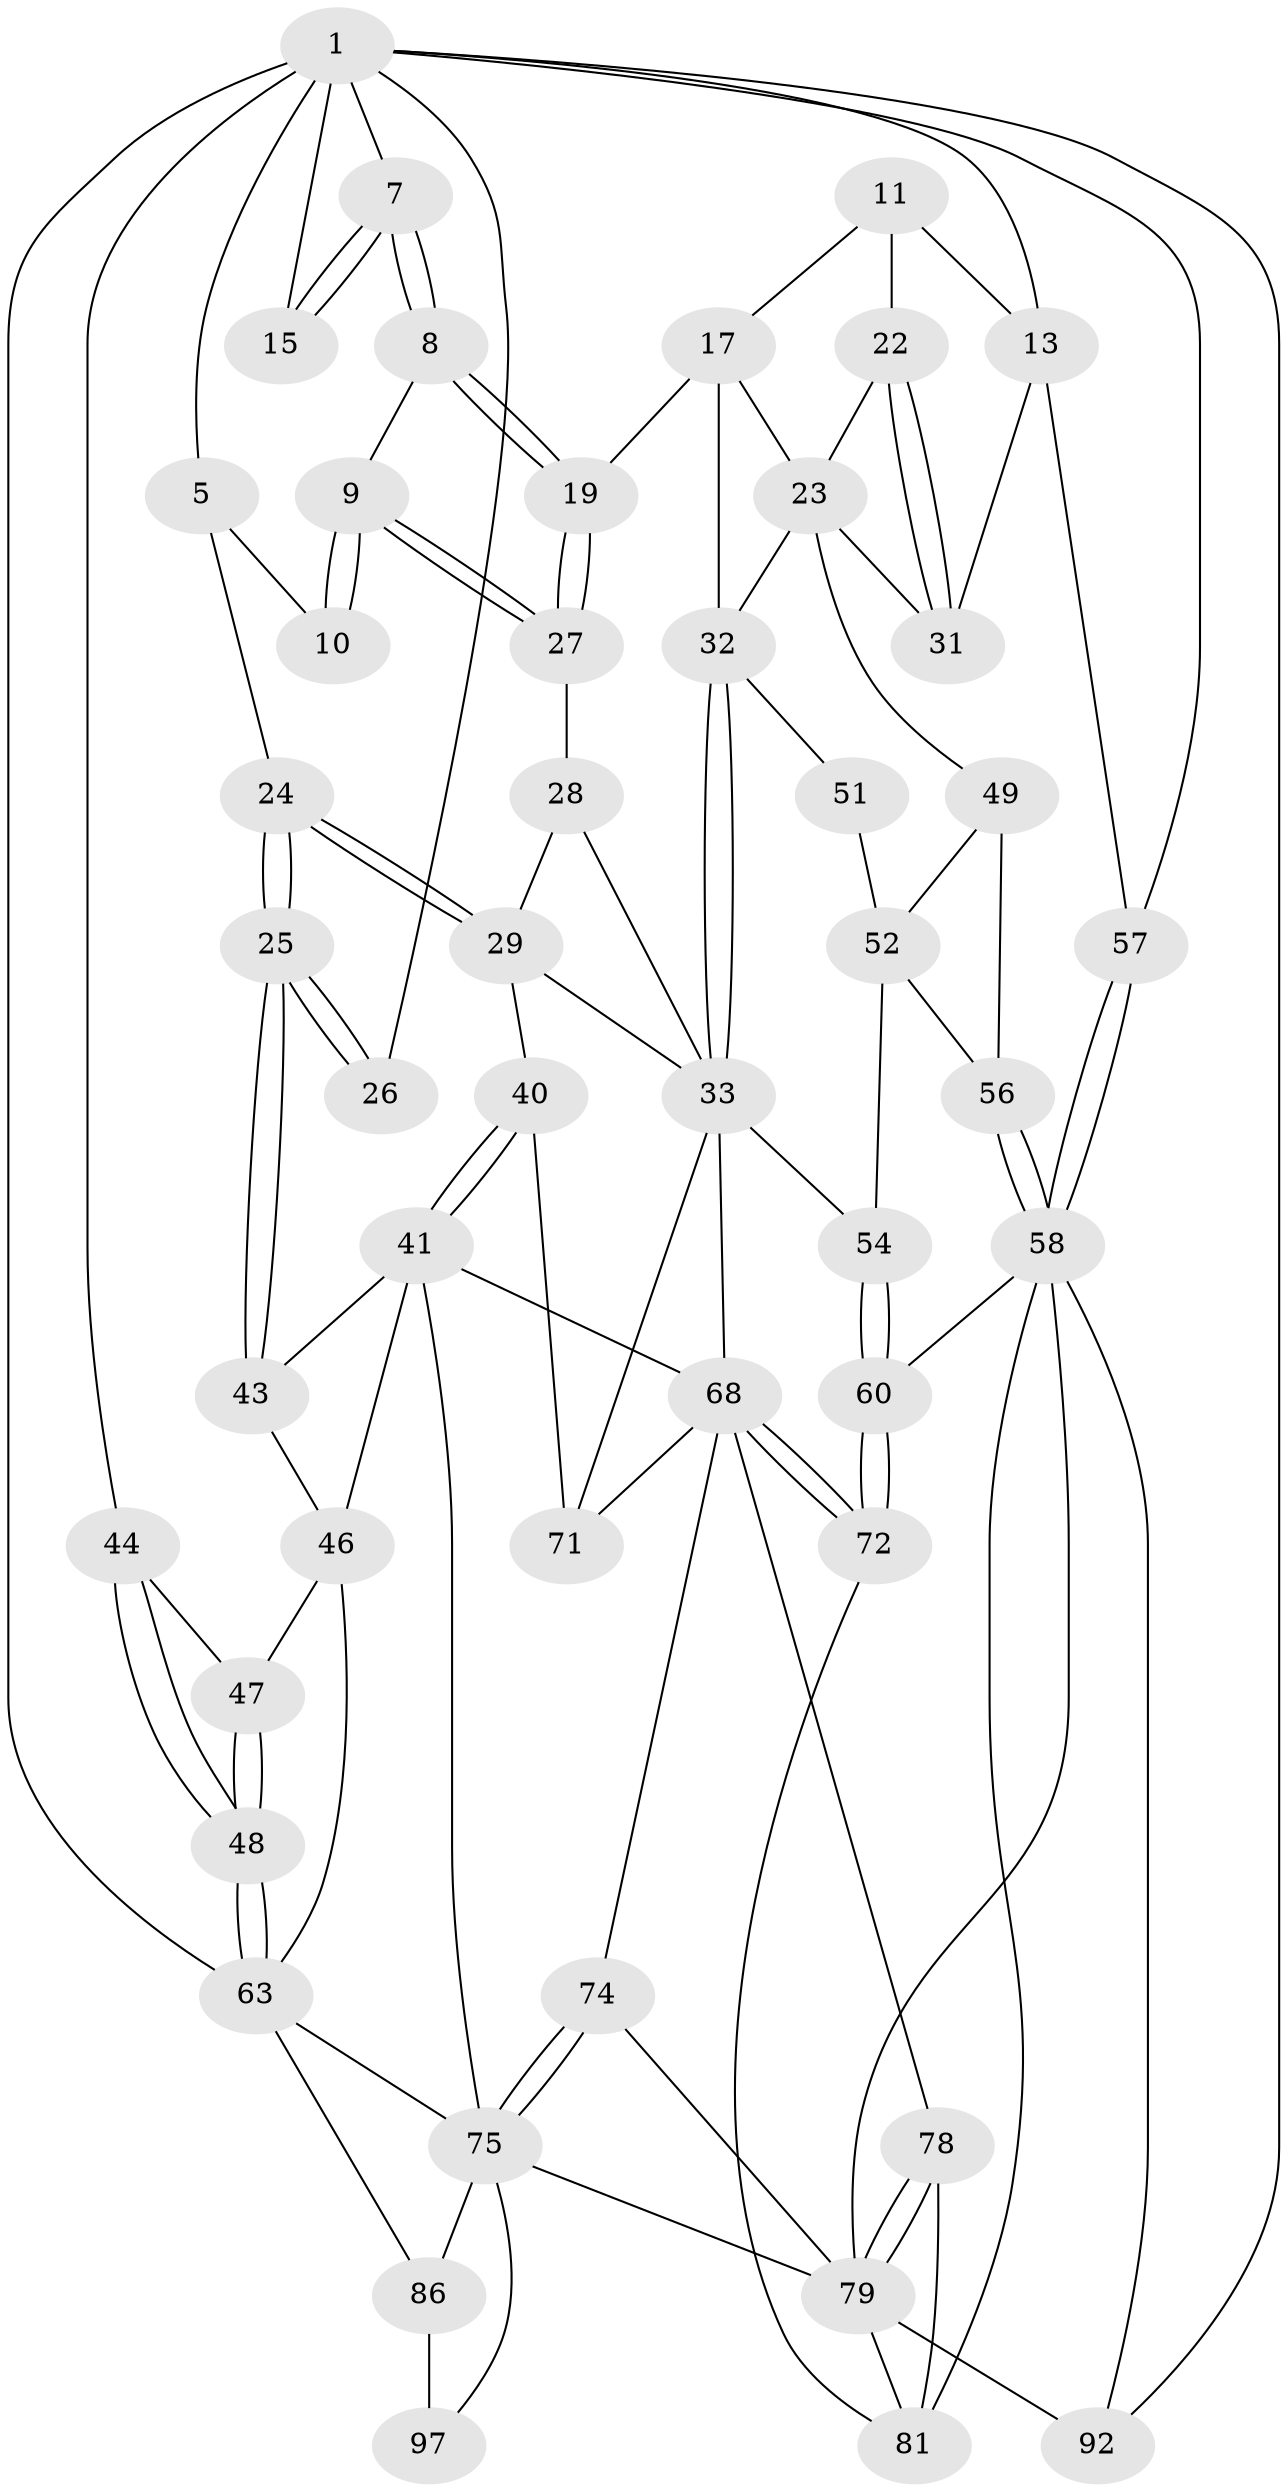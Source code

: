 // original degree distribution, {3: 0.061224489795918366, 6: 0.25510204081632654, 5: 0.4897959183673469, 4: 0.19387755102040816}
// Generated by graph-tools (version 1.1) at 2025/16/03/09/25 04:16:51]
// undirected, 49 vertices, 111 edges
graph export_dot {
graph [start="1"]
  node [color=gray90,style=filled];
  1 [pos="+0.1815694076637091+0",super="+2"];
  5 [pos="+0.10974855221085718+0.10891844269958735",super="+6+20"];
  7 [pos="+0.5434044647092872+0"];
  8 [pos="+0.5389518235197915+0"];
  9 [pos="+0.36888358904397206+0.13188612447504985"];
  10 [pos="+0.2536384410341809+0.09246693245615"];
  11 [pos="+0.8085055419289907+0",super="+16+12"];
  13 [pos="+1+0.14604307054335455",super="+30"];
  15 [pos="+0.7289430963810927+0"];
  17 [pos="+0.7676958655508074+0.12193222458067295",super="+18"];
  19 [pos="+0.6035832459233986+0.21263129108335932"];
  22 [pos="+0.861603239798795+0.25420831569165414"];
  23 [pos="+0.7787466890445408+0.28390417033648563",super="+35"];
  24 [pos="+0.22765593064976247+0.28673149071200166"];
  25 [pos="+0.19349317238900482+0.3130159993491138"];
  26 [pos="+0.12851107738586046+0.28436347523224725"];
  27 [pos="+0.369231193447033+0.15637350247124807"];
  28 [pos="+0.36018886723926374+0.20024878570347346"];
  29 [pos="+0.2742095230174701+0.27506523286943346",super="+39"];
  31 [pos="+0.9917185476425835+0.3808457281467993"];
  32 [pos="+0.6190500861083769+0.34532005294694235",super="+36"];
  33 [pos="+0.6161677360809631+0.34927646911939764",super="+55+34"];
  40 [pos="+0.42790927628953385+0.46886061374968696"];
  41 [pos="+0.36534577999574935+0.5236236335267037",super="+42"];
  43 [pos="+0.19249786697183607+0.41645546500439284"];
  44 [pos="+0+0.1903387716461815",super="+45"];
  46 [pos="+0.09218364738981366+0.440242248032075",super="+61"];
  47 [pos="+0.04693599496471326+0.38286103818211986"];
  48 [pos="+0+0.4343232021528012"];
  49 [pos="+0.8574357849470957+0.41690701047603973",super="+50"];
  51 [pos="+0.7663574559303825+0.3896976434369451"];
  52 [pos="+0.816887007210644+0.4421109525900496",super="+53"];
  54 [pos="+0.7648078551230754+0.49717464047322096"];
  56 [pos="+0.8425877976735021+0.47387881039765034"];
  57 [pos="+1+0.6157609756631963"];
  58 [pos="+1+0.6574470260293205",super="+59"];
  60 [pos="+0.8207762195277251+0.6751313718989607"];
  63 [pos="+0+0.4627260382530037",super="+66"];
  68 [pos="+0.695948729596395+0.6440405972826266",super="+69"];
  71 [pos="+0.521897324127873+0.420394467362343"];
  72 [pos="+0.7263940439779095+0.6578173439277931"];
  74 [pos="+0.46492040955545055+0.7426374558703007"];
  75 [pos="+0.41001707378520874+0.7909256630771175",super="+76+91"];
  78 [pos="+0.5032598842449797+0.7243604867755755"];
  79 [pos="+0.47544366018711265+0.7419585374724066",super="+88"];
  81 [pos="+0.6414103657597972+0.7606408048470249",super="+85"];
  86 [pos="+0.2652420012832268+0.8789059041073749",super="+94+87"];
  92 [pos="+1+1",super="+96"];
  97 [pos="+0.15414408874375413+0.9218447639613557"];
  1 -- 7;
  1 -- 5;
  1 -- 44;
  1 -- 13;
  1 -- 15;
  1 -- 57;
  1 -- 26;
  1 -- 92;
  1 -- 63 [weight=2];
  5 -- 10 [weight=2];
  5 -- 24;
  7 -- 8;
  7 -- 8;
  7 -- 15;
  7 -- 15;
  8 -- 9;
  8 -- 19;
  8 -- 19;
  9 -- 10;
  9 -- 10;
  9 -- 27;
  9 -- 27;
  11 -- 17;
  11 -- 13;
  11 -- 22;
  13 -- 57;
  13 -- 31;
  17 -- 23;
  17 -- 32;
  17 -- 19;
  19 -- 27;
  19 -- 27;
  22 -- 23;
  22 -- 31;
  22 -- 31;
  23 -- 32;
  23 -- 31;
  23 -- 49;
  24 -- 25;
  24 -- 25;
  24 -- 29;
  24 -- 29;
  25 -- 26;
  25 -- 26;
  25 -- 43;
  25 -- 43;
  27 -- 28;
  28 -- 29;
  28 -- 33;
  29 -- 40;
  29 -- 33;
  32 -- 33;
  32 -- 33;
  32 -- 51;
  33 -- 68;
  33 -- 54;
  33 -- 71;
  40 -- 41;
  40 -- 41;
  40 -- 71;
  41 -- 68;
  41 -- 75;
  41 -- 43;
  41 -- 46 [weight=2];
  43 -- 46;
  44 -- 48;
  44 -- 48;
  44 -- 47;
  46 -- 47;
  46 -- 63 [weight=2];
  47 -- 48;
  47 -- 48;
  48 -- 63;
  48 -- 63;
  49 -- 52;
  49 -- 56;
  51 -- 52;
  52 -- 56;
  52 -- 54;
  54 -- 60;
  54 -- 60;
  56 -- 58;
  56 -- 58;
  57 -- 58;
  57 -- 58;
  58 -- 60;
  58 -- 92;
  58 -- 81;
  58 -- 79;
  60 -- 72;
  60 -- 72;
  63 -- 86;
  63 -- 75;
  68 -- 72;
  68 -- 72;
  68 -- 71;
  68 -- 74;
  68 -- 78;
  72 -- 81;
  74 -- 75;
  74 -- 75;
  74 -- 79;
  75 -- 86 [weight=2];
  75 -- 97;
  75 -- 79;
  78 -- 79;
  78 -- 79;
  78 -- 81;
  79 -- 81;
  79 -- 92 [weight=2];
  86 -- 97 [weight=2];
}

